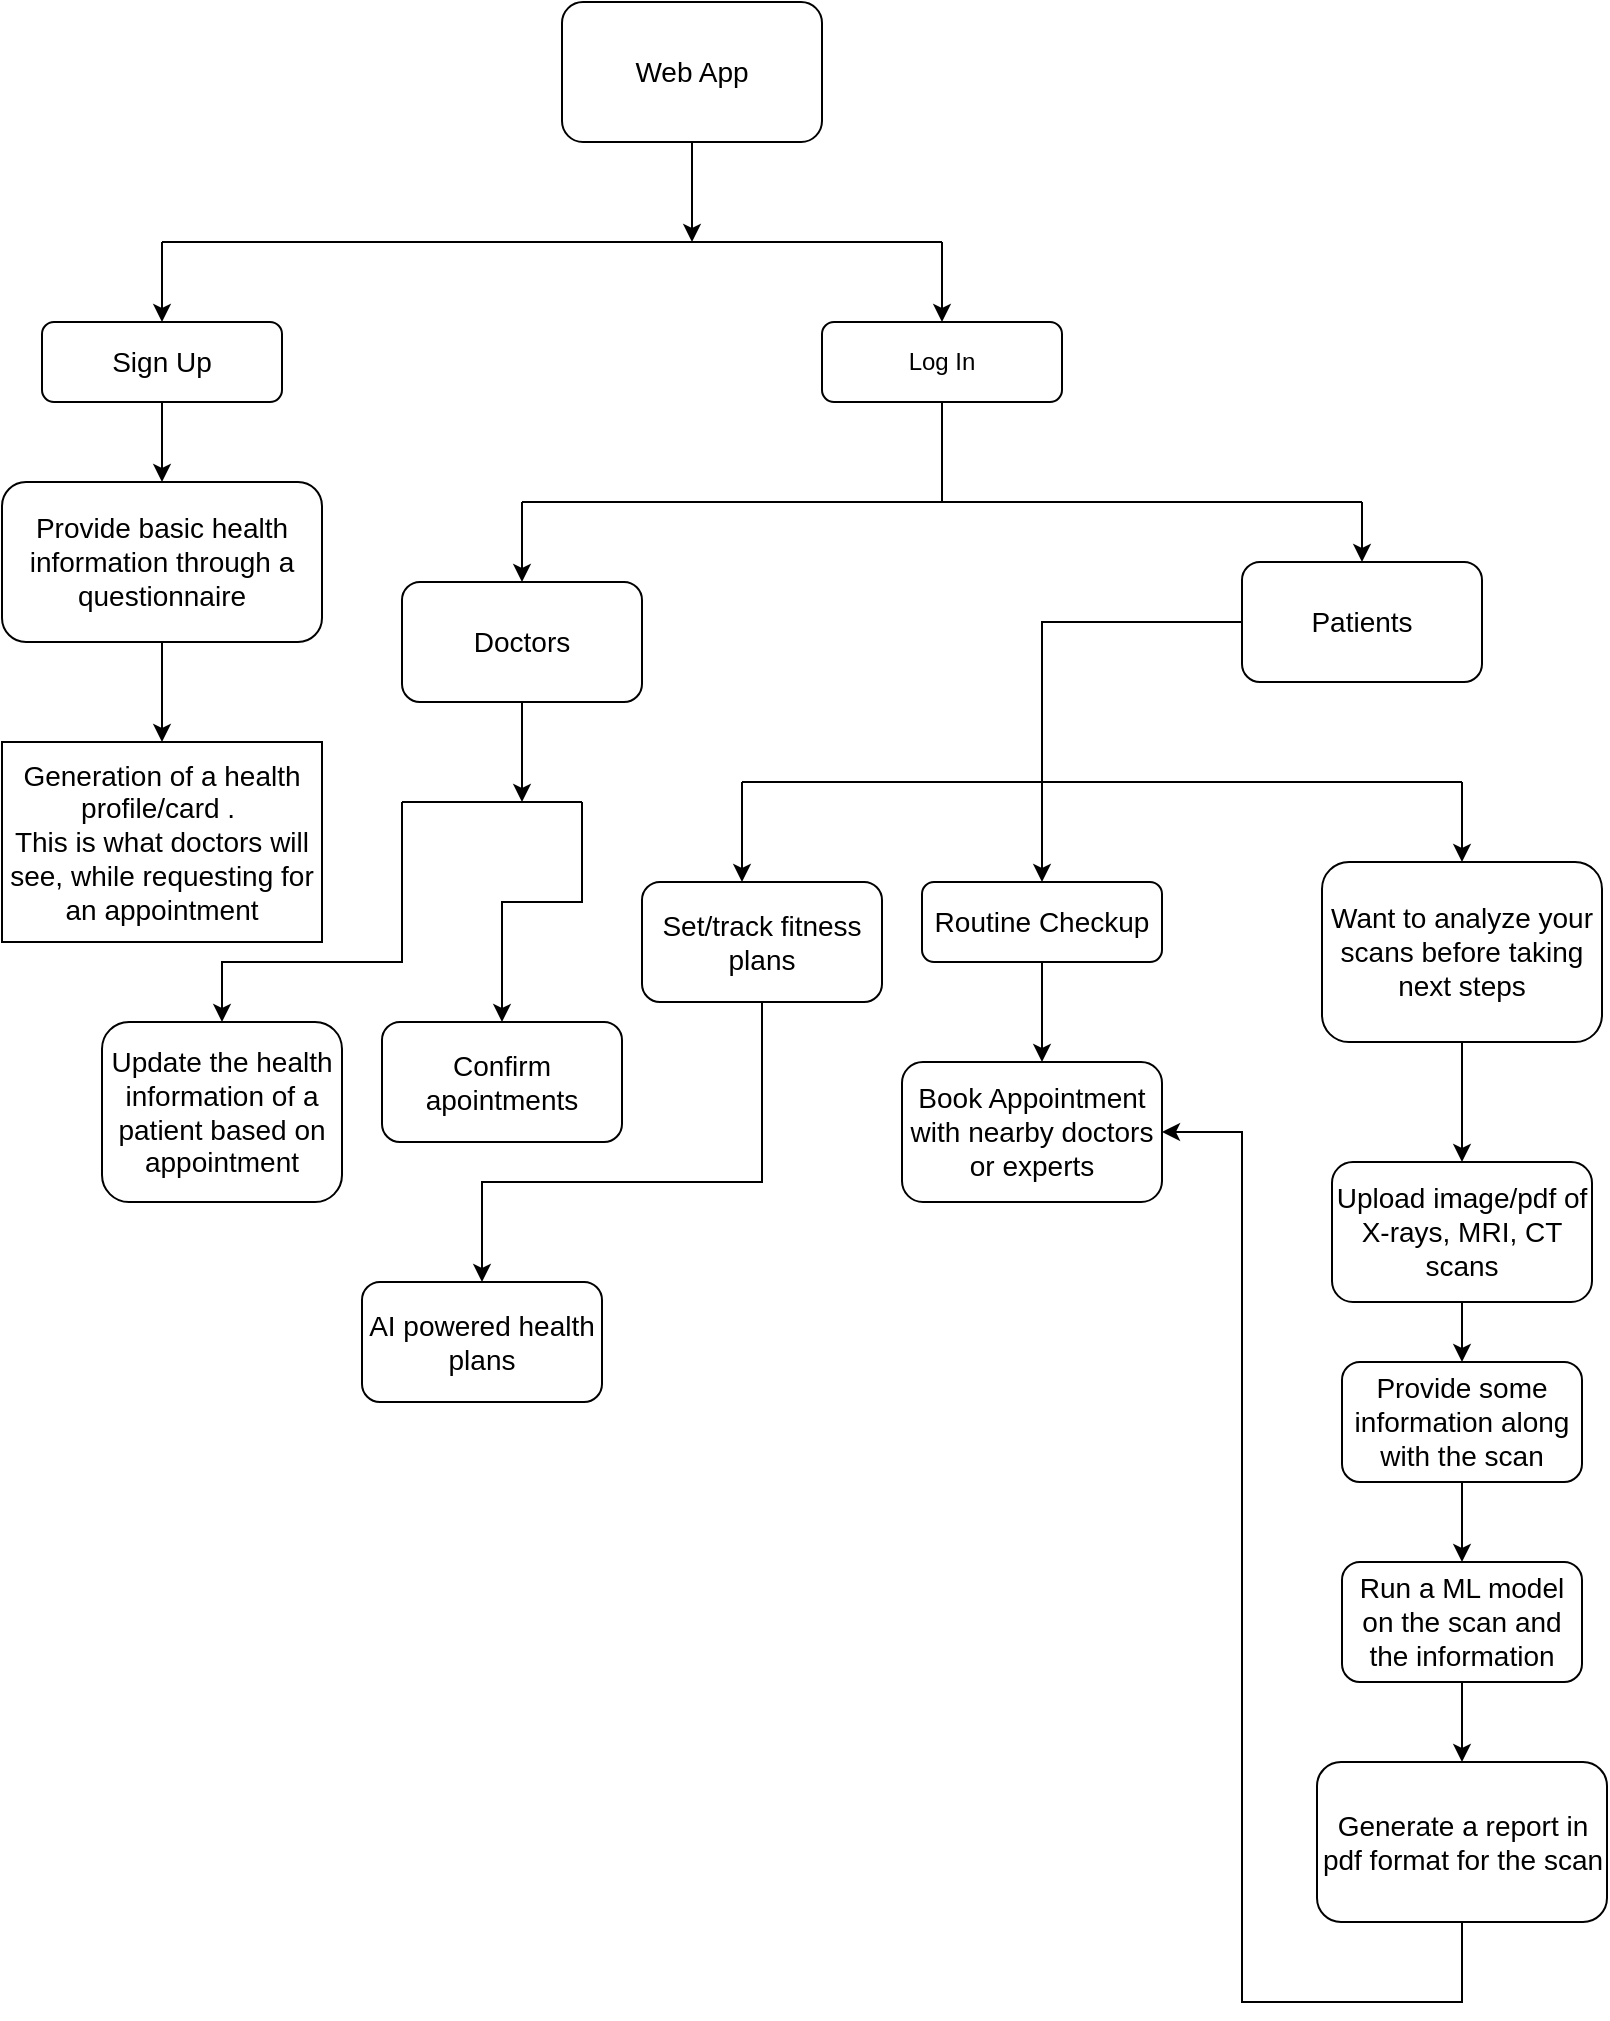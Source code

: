 <mxfile version="23.1.5" type="device">
  <diagram name="Page-1" id="5JiDFI3WewGr3-ip7Ion">
    <mxGraphModel dx="1050" dy="557" grid="1" gridSize="10" guides="1" tooltips="1" connect="1" arrows="1" fold="1" page="1" pageScale="1" pageWidth="850" pageHeight="1100" math="0" shadow="0">
      <root>
        <mxCell id="0" />
        <mxCell id="1" parent="0" />
        <mxCell id="vvIKkdWecAWrTg5pNRUY-5" value="" style="edgeStyle=none;rounded=0;orthogonalLoop=1;jettySize=auto;html=1;" parent="1" source="vvIKkdWecAWrTg5pNRUY-1" edge="1">
          <mxGeometry relative="1" as="geometry">
            <mxPoint x="375" y="150" as="targetPoint" />
          </mxGeometry>
        </mxCell>
        <mxCell id="vvIKkdWecAWrTg5pNRUY-1" value="&lt;font style=&quot;font-size: 14px;&quot;&gt;Web App&lt;/font&gt;" style="rounded=1;whiteSpace=wrap;html=1;" parent="1" vertex="1">
          <mxGeometry x="310" y="30" width="130" height="70" as="geometry" />
        </mxCell>
        <mxCell id="vvIKkdWecAWrTg5pNRUY-3" value="" style="endArrow=none;html=1;rounded=0;" parent="1" edge="1">
          <mxGeometry width="50" height="50" relative="1" as="geometry">
            <mxPoint x="110" y="150" as="sourcePoint" />
            <mxPoint x="500" y="150" as="targetPoint" />
          </mxGeometry>
        </mxCell>
        <mxCell id="vvIKkdWecAWrTg5pNRUY-6" value="" style="endArrow=classic;html=1;rounded=0;" parent="1" edge="1">
          <mxGeometry width="50" height="50" relative="1" as="geometry">
            <mxPoint x="110" y="150" as="sourcePoint" />
            <mxPoint x="110" y="190" as="targetPoint" />
          </mxGeometry>
        </mxCell>
        <mxCell id="vvIKkdWecAWrTg5pNRUY-7" value="&lt;font style=&quot;font-size: 14px;&quot;&gt;Sign Up&lt;/font&gt;" style="rounded=1;whiteSpace=wrap;html=1;" parent="1" vertex="1">
          <mxGeometry x="50" y="190" width="120" height="40" as="geometry" />
        </mxCell>
        <mxCell id="vvIKkdWecAWrTg5pNRUY-8" value="" style="endArrow=classic;html=1;rounded=0;exitX=0.5;exitY=1;exitDx=0;exitDy=0;" parent="1" source="vvIKkdWecAWrTg5pNRUY-7" edge="1">
          <mxGeometry width="50" height="50" relative="1" as="geometry">
            <mxPoint x="410" y="370" as="sourcePoint" />
            <mxPoint x="110" y="270" as="targetPoint" />
          </mxGeometry>
        </mxCell>
        <mxCell id="vvIKkdWecAWrTg5pNRUY-11" value="&lt;font style=&quot;font-size: 14px;&quot;&gt;Provide basic health information through a questionnaire&lt;/font&gt;" style="rounded=1;whiteSpace=wrap;html=1;" parent="1" vertex="1">
          <mxGeometry x="30" y="270" width="160" height="80" as="geometry" />
        </mxCell>
        <mxCell id="vvIKkdWecAWrTg5pNRUY-13" value="" style="endArrow=classic;html=1;rounded=0;exitX=0.5;exitY=1;exitDx=0;exitDy=0;" parent="1" source="vvIKkdWecAWrTg5pNRUY-11" edge="1">
          <mxGeometry width="50" height="50" relative="1" as="geometry">
            <mxPoint x="410" y="450" as="sourcePoint" />
            <mxPoint x="110" y="400" as="targetPoint" />
          </mxGeometry>
        </mxCell>
        <mxCell id="vvIKkdWecAWrTg5pNRUY-18" value="&lt;font style=&quot;font-size: 14px;&quot;&gt;Generation of a health profile/card .&amp;nbsp;&lt;br&gt;This is what doctors will see, while requesting for an appointment&lt;/font&gt;" style="rounded=0;whiteSpace=wrap;html=1;" parent="1" vertex="1">
          <mxGeometry x="30" y="400" width="160" height="100" as="geometry" />
        </mxCell>
        <mxCell id="vvIKkdWecAWrTg5pNRUY-19" value="" style="endArrow=classic;html=1;rounded=0;" parent="1" edge="1">
          <mxGeometry width="50" height="50" relative="1" as="geometry">
            <mxPoint x="500" y="150" as="sourcePoint" />
            <mxPoint x="500" y="190" as="targetPoint" />
          </mxGeometry>
        </mxCell>
        <mxCell id="vvIKkdWecAWrTg5pNRUY-21" value="Log In" style="rounded=1;whiteSpace=wrap;html=1;" parent="1" vertex="1">
          <mxGeometry x="440" y="190" width="120" height="40" as="geometry" />
        </mxCell>
        <mxCell id="vvIKkdWecAWrTg5pNRUY-22" value="" style="endArrow=none;html=1;rounded=0;entryX=0.5;entryY=1;entryDx=0;entryDy=0;" parent="1" target="vvIKkdWecAWrTg5pNRUY-21" edge="1">
          <mxGeometry width="50" height="50" relative="1" as="geometry">
            <mxPoint x="500" y="280" as="sourcePoint" />
            <mxPoint x="490" y="320" as="targetPoint" />
          </mxGeometry>
        </mxCell>
        <mxCell id="vvIKkdWecAWrTg5pNRUY-23" value="" style="endArrow=none;html=1;rounded=0;" parent="1" edge="1">
          <mxGeometry width="50" height="50" relative="1" as="geometry">
            <mxPoint x="290" y="280" as="sourcePoint" />
            <mxPoint x="710" y="280" as="targetPoint" />
          </mxGeometry>
        </mxCell>
        <mxCell id="vvIKkdWecAWrTg5pNRUY-25" value="" style="endArrow=classic;html=1;rounded=0;" parent="1" edge="1">
          <mxGeometry width="50" height="50" relative="1" as="geometry">
            <mxPoint x="290" y="280" as="sourcePoint" />
            <mxPoint x="290" y="320" as="targetPoint" />
          </mxGeometry>
        </mxCell>
        <mxCell id="vvIKkdWecAWrTg5pNRUY-26" value="&lt;font style=&quot;font-size: 14px;&quot;&gt;Update the health information of a patient based on appointment&lt;/font&gt;" style="rounded=1;whiteSpace=wrap;html=1;" parent="1" vertex="1">
          <mxGeometry x="80" y="540" width="120" height="90" as="geometry" />
        </mxCell>
        <mxCell id="vvIKkdWecAWrTg5pNRUY-33" value="" style="endArrow=classic;html=1;rounded=0;" parent="1" edge="1">
          <mxGeometry width="50" height="50" relative="1" as="geometry">
            <mxPoint x="710" y="280" as="sourcePoint" />
            <mxPoint x="710" y="310" as="targetPoint" />
          </mxGeometry>
        </mxCell>
        <mxCell id="_y9qNPkrT6a5vWyDZljP-2" value="&lt;font style=&quot;font-size: 14px;&quot;&gt;Doctors&lt;/font&gt;" style="rounded=1;whiteSpace=wrap;html=1;" vertex="1" parent="1">
          <mxGeometry x="230" y="320" width="120" height="60" as="geometry" />
        </mxCell>
        <mxCell id="_y9qNPkrT6a5vWyDZljP-3" value="" style="endArrow=classic;html=1;rounded=0;exitX=0.5;exitY=1;exitDx=0;exitDy=0;" edge="1" parent="1" source="_y9qNPkrT6a5vWyDZljP-2">
          <mxGeometry width="50" height="50" relative="1" as="geometry">
            <mxPoint x="240" y="510" as="sourcePoint" />
            <mxPoint x="290" y="430" as="targetPoint" />
          </mxGeometry>
        </mxCell>
        <mxCell id="_y9qNPkrT6a5vWyDZljP-4" value="" style="endArrow=none;html=1;rounded=0;" edge="1" parent="1">
          <mxGeometry width="50" height="50" relative="1" as="geometry">
            <mxPoint x="230" y="430" as="sourcePoint" />
            <mxPoint x="320" y="430" as="targetPoint" />
            <Array as="points">
              <mxPoint x="290" y="430" />
            </Array>
          </mxGeometry>
        </mxCell>
        <mxCell id="_y9qNPkrT6a5vWyDZljP-5" value="" style="endArrow=classic;html=1;rounded=0;entryX=0.5;entryY=0;entryDx=0;entryDy=0;" edge="1" parent="1" target="vvIKkdWecAWrTg5pNRUY-26">
          <mxGeometry width="50" height="50" relative="1" as="geometry">
            <mxPoint x="230" y="430" as="sourcePoint" />
            <mxPoint x="450" y="460" as="targetPoint" />
            <Array as="points">
              <mxPoint x="230" y="510" />
              <mxPoint x="140" y="510" />
            </Array>
          </mxGeometry>
        </mxCell>
        <mxCell id="_y9qNPkrT6a5vWyDZljP-6" value="" style="endArrow=classic;html=1;rounded=0;entryX=0.5;entryY=0;entryDx=0;entryDy=0;" edge="1" parent="1" target="_y9qNPkrT6a5vWyDZljP-7">
          <mxGeometry width="50" height="50" relative="1" as="geometry">
            <mxPoint x="320" y="430" as="sourcePoint" />
            <mxPoint x="350" y="530" as="targetPoint" />
            <Array as="points">
              <mxPoint x="320" y="480" />
              <mxPoint x="280" y="480" />
            </Array>
          </mxGeometry>
        </mxCell>
        <mxCell id="_y9qNPkrT6a5vWyDZljP-7" value="&lt;font style=&quot;font-size: 14px;&quot;&gt;Confirm apointments&lt;/font&gt;" style="rounded=1;whiteSpace=wrap;html=1;" vertex="1" parent="1">
          <mxGeometry x="220" y="540" width="120" height="60" as="geometry" />
        </mxCell>
        <mxCell id="_y9qNPkrT6a5vWyDZljP-34" value="&lt;font style=&quot;font-size: 14px;&quot;&gt;Patients&lt;/font&gt;" style="rounded=1;whiteSpace=wrap;html=1;" vertex="1" parent="1">
          <mxGeometry x="650" y="310" width="120" height="60" as="geometry" />
        </mxCell>
        <mxCell id="_y9qNPkrT6a5vWyDZljP-35" value="" style="endArrow=none;html=1;rounded=0;" edge="1" parent="1">
          <mxGeometry width="50" height="50" relative="1" as="geometry">
            <mxPoint x="400" y="420" as="sourcePoint" />
            <mxPoint x="760" y="420" as="targetPoint" />
          </mxGeometry>
        </mxCell>
        <mxCell id="_y9qNPkrT6a5vWyDZljP-37" value="" style="endArrow=classic;html=1;rounded=0;" edge="1" parent="1">
          <mxGeometry width="50" height="50" relative="1" as="geometry">
            <mxPoint x="400" y="420" as="sourcePoint" />
            <mxPoint x="400" y="470" as="targetPoint" />
          </mxGeometry>
        </mxCell>
        <mxCell id="_y9qNPkrT6a5vWyDZljP-38" value="&lt;font style=&quot;font-size: 14px;&quot;&gt;Set/track fitness plans&lt;/font&gt;" style="rounded=1;whiteSpace=wrap;html=1;" vertex="1" parent="1">
          <mxGeometry x="350" y="470" width="120" height="60" as="geometry" />
        </mxCell>
        <mxCell id="_y9qNPkrT6a5vWyDZljP-39" value="" style="endArrow=classic;html=1;rounded=0;exitX=0.5;exitY=1;exitDx=0;exitDy=0;" edge="1" parent="1" source="_y9qNPkrT6a5vWyDZljP-38">
          <mxGeometry width="50" height="50" relative="1" as="geometry">
            <mxPoint x="400" y="720" as="sourcePoint" />
            <mxPoint x="270" y="670" as="targetPoint" />
            <Array as="points">
              <mxPoint x="410" y="620" />
              <mxPoint x="270" y="620" />
            </Array>
          </mxGeometry>
        </mxCell>
        <mxCell id="_y9qNPkrT6a5vWyDZljP-40" value="&lt;font style=&quot;font-size: 14px;&quot;&gt;AI powered health plans&lt;/font&gt;" style="rounded=1;whiteSpace=wrap;html=1;" vertex="1" parent="1">
          <mxGeometry x="210" y="670" width="120" height="60" as="geometry" />
        </mxCell>
        <mxCell id="_y9qNPkrT6a5vWyDZljP-41" value="&lt;font style=&quot;font-size: 14px;&quot;&gt;Book Appointment with nearby doctors or experts&lt;/font&gt;" style="rounded=1;whiteSpace=wrap;html=1;" vertex="1" parent="1">
          <mxGeometry x="480" y="560" width="130" height="70" as="geometry" />
        </mxCell>
        <mxCell id="_y9qNPkrT6a5vWyDZljP-42" value="&lt;font style=&quot;font-size: 14px;&quot;&gt;Routine Checkup&lt;/font&gt;" style="rounded=1;whiteSpace=wrap;html=1;" vertex="1" parent="1">
          <mxGeometry x="490" y="470" width="120" height="40" as="geometry" />
        </mxCell>
        <mxCell id="_y9qNPkrT6a5vWyDZljP-43" value="" style="endArrow=classic;html=1;rounded=0;exitX=0.5;exitY=1;exitDx=0;exitDy=0;" edge="1" parent="1" source="_y9qNPkrT6a5vWyDZljP-42">
          <mxGeometry width="50" height="50" relative="1" as="geometry">
            <mxPoint x="490" y="570" as="sourcePoint" />
            <mxPoint x="550" y="560" as="targetPoint" />
          </mxGeometry>
        </mxCell>
        <mxCell id="_y9qNPkrT6a5vWyDZljP-44" value="&lt;font style=&quot;font-size: 14px;&quot;&gt;Want to analyze your scans before taking next steps&lt;/font&gt;" style="rounded=1;whiteSpace=wrap;html=1;" vertex="1" parent="1">
          <mxGeometry x="690" y="460" width="140" height="90" as="geometry" />
        </mxCell>
        <mxCell id="_y9qNPkrT6a5vWyDZljP-45" value="" style="edgeStyle=none;rounded=0;orthogonalLoop=1;jettySize=auto;html=1;" edge="1" parent="1" source="_y9qNPkrT6a5vWyDZljP-46" target="_y9qNPkrT6a5vWyDZljP-48">
          <mxGeometry relative="1" as="geometry" />
        </mxCell>
        <mxCell id="_y9qNPkrT6a5vWyDZljP-46" value="&lt;font style=&quot;font-size: 14px;&quot;&gt;Upload image/pdf of X-rays, MRI, CT scans&lt;/font&gt;" style="rounded=1;whiteSpace=wrap;html=1;" vertex="1" parent="1">
          <mxGeometry x="695" y="610" width="130" height="70" as="geometry" />
        </mxCell>
        <mxCell id="_y9qNPkrT6a5vWyDZljP-47" value="" style="endArrow=classic;html=1;rounded=0;exitX=0.5;exitY=1;exitDx=0;exitDy=0;" edge="1" parent="1" source="_y9qNPkrT6a5vWyDZljP-44">
          <mxGeometry width="50" height="50" relative="1" as="geometry">
            <mxPoint x="750" y="570" as="sourcePoint" />
            <mxPoint x="760" y="610" as="targetPoint" />
          </mxGeometry>
        </mxCell>
        <mxCell id="_y9qNPkrT6a5vWyDZljP-48" value="&lt;font style=&quot;font-size: 14px;&quot;&gt;Provide some information along with the scan&lt;/font&gt;" style="whiteSpace=wrap;html=1;rounded=1;" vertex="1" parent="1">
          <mxGeometry x="700" y="710" width="120" height="60" as="geometry" />
        </mxCell>
        <mxCell id="_y9qNPkrT6a5vWyDZljP-49" value="" style="endArrow=classic;html=1;rounded=0;exitX=0.5;exitY=1;exitDx=0;exitDy=0;" edge="1" parent="1" source="_y9qNPkrT6a5vWyDZljP-48">
          <mxGeometry width="50" height="50" relative="1" as="geometry">
            <mxPoint x="440" y="780" as="sourcePoint" />
            <mxPoint x="760" y="810" as="targetPoint" />
          </mxGeometry>
        </mxCell>
        <mxCell id="_y9qNPkrT6a5vWyDZljP-50" value="&lt;font style=&quot;font-size: 14px;&quot;&gt;Run a ML model on the scan and the information&lt;/font&gt;" style="rounded=1;whiteSpace=wrap;html=1;" vertex="1" parent="1">
          <mxGeometry x="700" y="810" width="120" height="60" as="geometry" />
        </mxCell>
        <mxCell id="_y9qNPkrT6a5vWyDZljP-51" value="" style="endArrow=classic;html=1;rounded=0;exitX=0.5;exitY=1;exitDx=0;exitDy=0;" edge="1" parent="1" source="_y9qNPkrT6a5vWyDZljP-50">
          <mxGeometry width="50" height="50" relative="1" as="geometry">
            <mxPoint x="440" y="930" as="sourcePoint" />
            <mxPoint x="760" y="910" as="targetPoint" />
          </mxGeometry>
        </mxCell>
        <mxCell id="_y9qNPkrT6a5vWyDZljP-52" value="&lt;font style=&quot;font-size: 14px;&quot;&gt;Generate a report in pdf format for the scan&lt;/font&gt;" style="rounded=1;whiteSpace=wrap;html=1;" vertex="1" parent="1">
          <mxGeometry x="687.5" y="910" width="145" height="80" as="geometry" />
        </mxCell>
        <mxCell id="_y9qNPkrT6a5vWyDZljP-53" value="" style="endArrow=classic;html=1;rounded=0;exitX=0.5;exitY=1;exitDx=0;exitDy=0;entryX=1;entryY=0.5;entryDx=0;entryDy=0;" edge="1" parent="1" source="_y9qNPkrT6a5vWyDZljP-52" target="_y9qNPkrT6a5vWyDZljP-41">
          <mxGeometry width="50" height="50" relative="1" as="geometry">
            <mxPoint x="780" y="1070" as="sourcePoint" />
            <mxPoint x="630" y="620" as="targetPoint" />
            <Array as="points">
              <mxPoint x="760" y="1030" />
              <mxPoint x="650" y="1030" />
              <mxPoint x="650" y="595" />
            </Array>
          </mxGeometry>
        </mxCell>
        <mxCell id="_y9qNPkrT6a5vWyDZljP-54" value="" style="endArrow=classic;html=1;rounded=0;entryX=0.5;entryY=0;entryDx=0;entryDy=0;" edge="1" parent="1" target="_y9qNPkrT6a5vWyDZljP-42">
          <mxGeometry width="50" height="50" relative="1" as="geometry">
            <mxPoint x="550" y="420" as="sourcePoint" />
            <mxPoint x="450" y="570" as="targetPoint" />
          </mxGeometry>
        </mxCell>
        <mxCell id="_y9qNPkrT6a5vWyDZljP-55" value="" style="endArrow=classic;html=1;rounded=0;entryX=0.5;entryY=0;entryDx=0;entryDy=0;" edge="1" parent="1" target="_y9qNPkrT6a5vWyDZljP-44">
          <mxGeometry width="50" height="50" relative="1" as="geometry">
            <mxPoint x="760" y="420" as="sourcePoint" />
            <mxPoint x="450" y="570" as="targetPoint" />
          </mxGeometry>
        </mxCell>
        <mxCell id="_y9qNPkrT6a5vWyDZljP-56" value="" style="endArrow=none;html=1;rounded=0;" edge="1" parent="1">
          <mxGeometry width="50" height="50" relative="1" as="geometry">
            <mxPoint x="550" y="420" as="sourcePoint" />
            <mxPoint x="650" y="340" as="targetPoint" />
            <Array as="points">
              <mxPoint x="550" y="340" />
            </Array>
          </mxGeometry>
        </mxCell>
      </root>
    </mxGraphModel>
  </diagram>
</mxfile>
